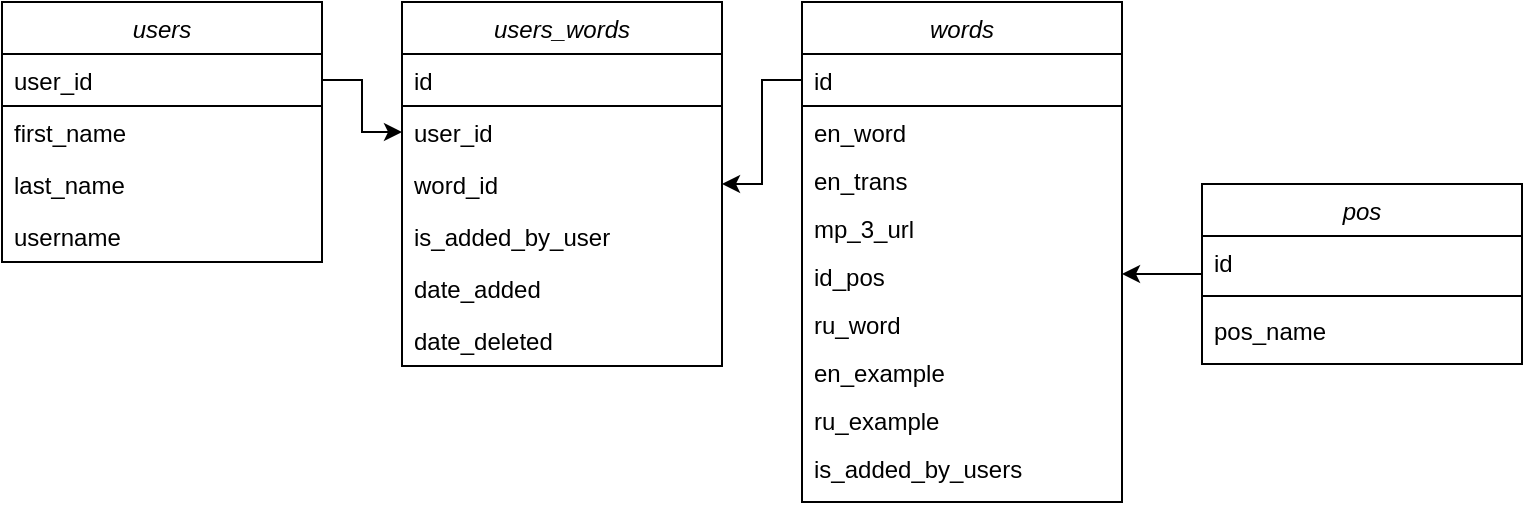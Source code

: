 <mxfile version="24.2.5" type="device">
  <diagram id="C5RBs43oDa-KdzZeNtuy" name="Page-1">
    <mxGraphModel dx="868" dy="641" grid="1" gridSize="10" guides="1" tooltips="1" connect="1" arrows="1" fold="1" page="1" pageScale="1" pageWidth="827" pageHeight="1169" math="0" shadow="0">
      <root>
        <mxCell id="WIyWlLk6GJQsqaUBKTNV-0" />
        <mxCell id="WIyWlLk6GJQsqaUBKTNV-1" parent="WIyWlLk6GJQsqaUBKTNV-0" />
        <mxCell id="yX8bMurFXStFV-N2gv1P-23" value="users" style="swimlane;fontStyle=2;align=center;verticalAlign=top;childLayout=stackLayout;horizontal=1;startSize=26;horizontalStack=0;resizeParent=1;resizeLast=0;collapsible=1;marginBottom=0;rounded=0;shadow=0;strokeWidth=1;" vertex="1" parent="WIyWlLk6GJQsqaUBKTNV-1">
          <mxGeometry x="40" y="120" width="160" height="130" as="geometry">
            <mxRectangle x="230" y="140" width="160" height="26" as="alternateBounds" />
          </mxGeometry>
        </mxCell>
        <mxCell id="yX8bMurFXStFV-N2gv1P-24" value="user_id" style="text;align=left;verticalAlign=top;spacingLeft=4;spacingRight=4;overflow=hidden;rotatable=0;points=[[0,0.5],[1,0.5]];portConstraint=eastwest;shadow=0;" vertex="1" parent="yX8bMurFXStFV-N2gv1P-23">
          <mxGeometry y="26" width="160" height="26" as="geometry" />
        </mxCell>
        <mxCell id="yX8bMurFXStFV-N2gv1P-32" value="first_name" style="text;align=left;verticalAlign=top;spacingLeft=4;spacingRight=4;overflow=hidden;rotatable=0;points=[[0,0.5],[1,0.5]];portConstraint=eastwest;shadow=0;" vertex="1" parent="yX8bMurFXStFV-N2gv1P-23">
          <mxGeometry y="52" width="160" height="26" as="geometry" />
        </mxCell>
        <mxCell id="yX8bMurFXStFV-N2gv1P-33" value="last_name" style="text;align=left;verticalAlign=top;spacingLeft=4;spacingRight=4;overflow=hidden;rotatable=0;points=[[0,0.5],[1,0.5]];portConstraint=eastwest;shadow=0;" vertex="1" parent="yX8bMurFXStFV-N2gv1P-23">
          <mxGeometry y="78" width="160" height="26" as="geometry" />
        </mxCell>
        <mxCell id="yX8bMurFXStFV-N2gv1P-34" value="username" style="text;align=left;verticalAlign=top;spacingLeft=4;spacingRight=4;overflow=hidden;rotatable=0;points=[[0,0.5],[1,0.5]];portConstraint=eastwest;shadow=0;" vertex="1" parent="yX8bMurFXStFV-N2gv1P-23">
          <mxGeometry y="104" width="160" height="26" as="geometry" />
        </mxCell>
        <mxCell id="yX8bMurFXStFV-N2gv1P-25" value="" style="endArrow=none;html=1;rounded=0;exitX=0;exitY=0.75;exitDx=0;exitDy=0;entryX=1;entryY=0.75;entryDx=0;entryDy=0;" edge="1" parent="yX8bMurFXStFV-N2gv1P-23">
          <mxGeometry width="50" height="50" relative="1" as="geometry">
            <mxPoint y="52.0" as="sourcePoint" />
            <mxPoint x="160" y="52.0" as="targetPoint" />
          </mxGeometry>
        </mxCell>
        <mxCell id="yX8bMurFXStFV-N2gv1P-36" value="words" style="swimlane;fontStyle=2;align=center;verticalAlign=top;childLayout=stackLayout;horizontal=1;startSize=26;horizontalStack=0;resizeParent=1;resizeLast=0;collapsible=1;marginBottom=0;rounded=0;shadow=0;strokeWidth=1;" vertex="1" parent="WIyWlLk6GJQsqaUBKTNV-1">
          <mxGeometry x="440" y="120" width="160" height="250" as="geometry">
            <mxRectangle x="230" y="140" width="160" height="26" as="alternateBounds" />
          </mxGeometry>
        </mxCell>
        <mxCell id="yX8bMurFXStFV-N2gv1P-37" value="id" style="text;align=left;verticalAlign=top;spacingLeft=4;spacingRight=4;overflow=hidden;rotatable=0;points=[[0,0.5],[1,0.5]];portConstraint=eastwest;shadow=0;" vertex="1" parent="yX8bMurFXStFV-N2gv1P-36">
          <mxGeometry y="26" width="160" height="26" as="geometry" />
        </mxCell>
        <mxCell id="yX8bMurFXStFV-N2gv1P-38" value="" style="endArrow=none;html=1;rounded=0;exitX=0;exitY=0.75;exitDx=0;exitDy=0;entryX=1;entryY=0.75;entryDx=0;entryDy=0;" edge="1" parent="yX8bMurFXStFV-N2gv1P-36">
          <mxGeometry width="50" height="50" relative="1" as="geometry">
            <mxPoint y="52.0" as="sourcePoint" />
            <mxPoint x="160" y="52.0" as="targetPoint" />
          </mxGeometry>
        </mxCell>
        <mxCell id="yX8bMurFXStFV-N2gv1P-39" value="en_word" style="text;align=left;verticalAlign=top;spacingLeft=4;spacingRight=4;overflow=hidden;rotatable=0;points=[[0,0.5],[1,0.5]];portConstraint=eastwest;shadow=0;" vertex="1" parent="yX8bMurFXStFV-N2gv1P-36">
          <mxGeometry y="52" width="160" height="24" as="geometry" />
        </mxCell>
        <mxCell id="yX8bMurFXStFV-N2gv1P-44" value="en_trans" style="text;align=left;verticalAlign=top;spacingLeft=4;spacingRight=4;overflow=hidden;rotatable=0;points=[[0,0.5],[1,0.5]];portConstraint=eastwest;shadow=0;" vertex="1" parent="yX8bMurFXStFV-N2gv1P-36">
          <mxGeometry y="76" width="160" height="24" as="geometry" />
        </mxCell>
        <mxCell id="yX8bMurFXStFV-N2gv1P-45" value="mp_3_url" style="text;align=left;verticalAlign=top;spacingLeft=4;spacingRight=4;overflow=hidden;rotatable=0;points=[[0,0.5],[1,0.5]];portConstraint=eastwest;shadow=0;" vertex="1" parent="yX8bMurFXStFV-N2gv1P-36">
          <mxGeometry y="100" width="160" height="24" as="geometry" />
        </mxCell>
        <mxCell id="yX8bMurFXStFV-N2gv1P-40" value="id_pos" style="text;align=left;verticalAlign=top;spacingLeft=4;spacingRight=4;overflow=hidden;rotatable=0;points=[[0,0.5],[1,0.5]];portConstraint=eastwest;shadow=0;" vertex="1" parent="yX8bMurFXStFV-N2gv1P-36">
          <mxGeometry y="124" width="160" height="24" as="geometry" />
        </mxCell>
        <mxCell id="yX8bMurFXStFV-N2gv1P-41" value="ru_word" style="text;align=left;verticalAlign=top;spacingLeft=4;spacingRight=4;overflow=hidden;rotatable=0;points=[[0,0.5],[1,0.5]];portConstraint=eastwest;shadow=0;" vertex="1" parent="yX8bMurFXStFV-N2gv1P-36">
          <mxGeometry y="148" width="160" height="24" as="geometry" />
        </mxCell>
        <mxCell id="yX8bMurFXStFV-N2gv1P-47" value="en_example" style="text;align=left;verticalAlign=top;spacingLeft=4;spacingRight=4;overflow=hidden;rotatable=0;points=[[0,0.5],[1,0.5]];portConstraint=eastwest;shadow=0;" vertex="1" parent="yX8bMurFXStFV-N2gv1P-36">
          <mxGeometry y="172" width="160" height="24" as="geometry" />
        </mxCell>
        <mxCell id="yX8bMurFXStFV-N2gv1P-46" value="ru_example" style="text;align=left;verticalAlign=top;spacingLeft=4;spacingRight=4;overflow=hidden;rotatable=0;points=[[0,0.5],[1,0.5]];portConstraint=eastwest;shadow=0;" vertex="1" parent="yX8bMurFXStFV-N2gv1P-36">
          <mxGeometry y="196" width="160" height="24" as="geometry" />
        </mxCell>
        <mxCell id="yX8bMurFXStFV-N2gv1P-123" value="is_added_by_users" style="text;align=left;verticalAlign=top;spacingLeft=4;spacingRight=4;overflow=hidden;rotatable=0;points=[[0,0.5],[1,0.5]];portConstraint=eastwest;shadow=0;" vertex="1" parent="yX8bMurFXStFV-N2gv1P-36">
          <mxGeometry y="220" width="160" height="24" as="geometry" />
        </mxCell>
        <mxCell id="yX8bMurFXStFV-N2gv1P-52" style="edgeStyle=orthogonalEdgeStyle;rounded=0;orthogonalLoop=1;jettySize=auto;html=1;" edge="1" parent="WIyWlLk6GJQsqaUBKTNV-1" source="yX8bMurFXStFV-N2gv1P-48" target="yX8bMurFXStFV-N2gv1P-40">
          <mxGeometry relative="1" as="geometry" />
        </mxCell>
        <mxCell id="yX8bMurFXStFV-N2gv1P-48" value="pos" style="swimlane;fontStyle=2;align=center;verticalAlign=top;childLayout=stackLayout;horizontal=1;startSize=26;horizontalStack=0;resizeParent=1;resizeLast=0;collapsible=1;marginBottom=0;rounded=0;shadow=0;strokeWidth=1;" vertex="1" parent="WIyWlLk6GJQsqaUBKTNV-1">
          <mxGeometry x="640" y="211" width="160" height="90" as="geometry">
            <mxRectangle x="230" y="140" width="160" height="26" as="alternateBounds" />
          </mxGeometry>
        </mxCell>
        <mxCell id="yX8bMurFXStFV-N2gv1P-49" value="id" style="text;align=left;verticalAlign=top;spacingLeft=4;spacingRight=4;overflow=hidden;rotatable=0;points=[[0,0.5],[1,0.5]];portConstraint=eastwest;shadow=0;" vertex="1" parent="yX8bMurFXStFV-N2gv1P-48">
          <mxGeometry y="26" width="160" height="26" as="geometry" />
        </mxCell>
        <mxCell id="yX8bMurFXStFV-N2gv1P-50" value="" style="line;html=1;strokeWidth=1;align=left;verticalAlign=middle;spacingTop=-1;spacingLeft=3;spacingRight=3;rotatable=0;labelPosition=right;points=[];portConstraint=eastwest;" vertex="1" parent="yX8bMurFXStFV-N2gv1P-48">
          <mxGeometry y="52" width="160" height="8" as="geometry" />
        </mxCell>
        <mxCell id="yX8bMurFXStFV-N2gv1P-51" value="pos_name" style="text;align=left;verticalAlign=top;spacingLeft=4;spacingRight=4;overflow=hidden;rotatable=0;points=[[0,0.5],[1,0.5]];portConstraint=eastwest;shadow=0;" vertex="1" parent="yX8bMurFXStFV-N2gv1P-48">
          <mxGeometry y="60" width="160" height="26" as="geometry" />
        </mxCell>
        <mxCell id="yX8bMurFXStFV-N2gv1P-106" value="users_words" style="swimlane;fontStyle=2;align=center;verticalAlign=top;childLayout=stackLayout;horizontal=1;startSize=26;horizontalStack=0;resizeParent=1;resizeLast=0;collapsible=1;marginBottom=0;rounded=0;shadow=0;strokeWidth=1;" vertex="1" parent="WIyWlLk6GJQsqaUBKTNV-1">
          <mxGeometry x="240" y="120" width="160" height="182" as="geometry">
            <mxRectangle x="230" y="140" width="160" height="26" as="alternateBounds" />
          </mxGeometry>
        </mxCell>
        <mxCell id="yX8bMurFXStFV-N2gv1P-107" value="id" style="text;align=left;verticalAlign=top;spacingLeft=4;spacingRight=4;overflow=hidden;rotatable=0;points=[[0,0.5],[1,0.5]];portConstraint=eastwest;shadow=0;" vertex="1" parent="yX8bMurFXStFV-N2gv1P-106">
          <mxGeometry y="26" width="160" height="26" as="geometry" />
        </mxCell>
        <mxCell id="yX8bMurFXStFV-N2gv1P-109" value="user_id" style="text;align=left;verticalAlign=top;spacingLeft=4;spacingRight=4;overflow=hidden;rotatable=0;points=[[0,0.5],[1,0.5]];portConstraint=eastwest;shadow=0;" vertex="1" parent="yX8bMurFXStFV-N2gv1P-106">
          <mxGeometry y="52" width="160" height="26" as="geometry" />
        </mxCell>
        <mxCell id="yX8bMurFXStFV-N2gv1P-110" value="word_id" style="text;align=left;verticalAlign=top;spacingLeft=4;spacingRight=4;overflow=hidden;rotatable=0;points=[[0,0.5],[1,0.5]];portConstraint=eastwest;shadow=0;" vertex="1" parent="yX8bMurFXStFV-N2gv1P-106">
          <mxGeometry y="78" width="160" height="26" as="geometry" />
        </mxCell>
        <mxCell id="yX8bMurFXStFV-N2gv1P-113" value="is_added_by_user" style="text;align=left;verticalAlign=top;spacingLeft=4;spacingRight=4;overflow=hidden;rotatable=0;points=[[0,0.5],[1,0.5]];portConstraint=eastwest;shadow=0;" vertex="1" parent="yX8bMurFXStFV-N2gv1P-106">
          <mxGeometry y="104" width="160" height="26" as="geometry" />
        </mxCell>
        <mxCell id="yX8bMurFXStFV-N2gv1P-114" value="date_added" style="text;align=left;verticalAlign=top;spacingLeft=4;spacingRight=4;overflow=hidden;rotatable=0;points=[[0,0.5],[1,0.5]];portConstraint=eastwest;shadow=0;" vertex="1" parent="yX8bMurFXStFV-N2gv1P-106">
          <mxGeometry y="130" width="160" height="26" as="geometry" />
        </mxCell>
        <mxCell id="yX8bMurFXStFV-N2gv1P-115" value="date_deleted" style="text;align=left;verticalAlign=top;spacingLeft=4;spacingRight=4;overflow=hidden;rotatable=0;points=[[0,0.5],[1,0.5]];portConstraint=eastwest;shadow=0;" vertex="1" parent="yX8bMurFXStFV-N2gv1P-106">
          <mxGeometry y="156" width="160" height="26" as="geometry" />
        </mxCell>
        <mxCell id="yX8bMurFXStFV-N2gv1P-111" value="" style="endArrow=none;html=1;rounded=0;exitX=0;exitY=0.75;exitDx=0;exitDy=0;entryX=1;entryY=0.75;entryDx=0;entryDy=0;" edge="1" parent="yX8bMurFXStFV-N2gv1P-106">
          <mxGeometry width="50" height="50" relative="1" as="geometry">
            <mxPoint y="52.0" as="sourcePoint" />
            <mxPoint x="160" y="52.0" as="targetPoint" />
          </mxGeometry>
        </mxCell>
        <mxCell id="yX8bMurFXStFV-N2gv1P-120" style="edgeStyle=orthogonalEdgeStyle;rounded=0;orthogonalLoop=1;jettySize=auto;html=1;entryX=0;entryY=0.5;entryDx=0;entryDy=0;" edge="1" parent="WIyWlLk6GJQsqaUBKTNV-1" source="yX8bMurFXStFV-N2gv1P-24" target="yX8bMurFXStFV-N2gv1P-109">
          <mxGeometry relative="1" as="geometry" />
        </mxCell>
        <mxCell id="yX8bMurFXStFV-N2gv1P-121" style="edgeStyle=orthogonalEdgeStyle;rounded=0;orthogonalLoop=1;jettySize=auto;html=1;" edge="1" parent="WIyWlLk6GJQsqaUBKTNV-1" source="yX8bMurFXStFV-N2gv1P-37" target="yX8bMurFXStFV-N2gv1P-110">
          <mxGeometry relative="1" as="geometry" />
        </mxCell>
      </root>
    </mxGraphModel>
  </diagram>
</mxfile>

